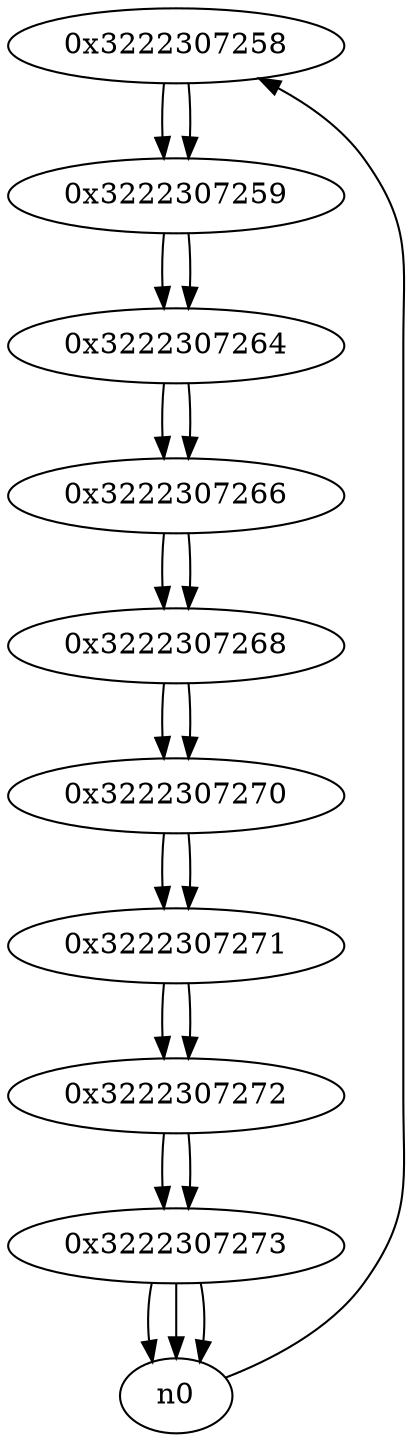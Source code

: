 digraph G{
/* nodes */
  n1 [label="0x3222307258"]
  n2 [label="0x3222307259"]
  n3 [label="0x3222307264"]
  n4 [label="0x3222307266"]
  n5 [label="0x3222307268"]
  n6 [label="0x3222307270"]
  n7 [label="0x3222307271"]
  n8 [label="0x3222307272"]
  n9 [label="0x3222307273"]
/* edges */
n1 -> n2;
n0 -> n1;
n2 -> n3;
n1 -> n2;
n3 -> n4;
n2 -> n3;
n4 -> n5;
n3 -> n4;
n5 -> n6;
n4 -> n5;
n6 -> n7;
n5 -> n6;
n7 -> n8;
n6 -> n7;
n8 -> n9;
n7 -> n8;
n9 -> n0;
n9 -> n0;
n9 -> n0;
n8 -> n9;
}
